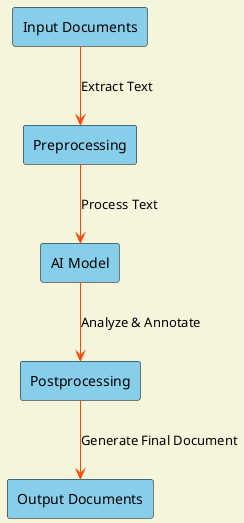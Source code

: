 @startuml
skinparam backgroundColor #F5F5DC
skinparam ArrowColor #FF4500
skinparam rectangle {
    BackgroundColor #87CEEB
    BorderColor #000000
}

rectangle "Input Documents" as Input
rectangle "Preprocessing" as Preprocess
rectangle "AI Model" as AIModel
rectangle "Postprocessing" as Postprocess
rectangle "Output Documents" as Output

Input --> Preprocess : "Extract Text"
Preprocess --> AIModel : "Process Text"
AIModel --> Postprocess : "Analyze & Annotate"
Postprocess --> Output : "Generate Final Document"

@enduml